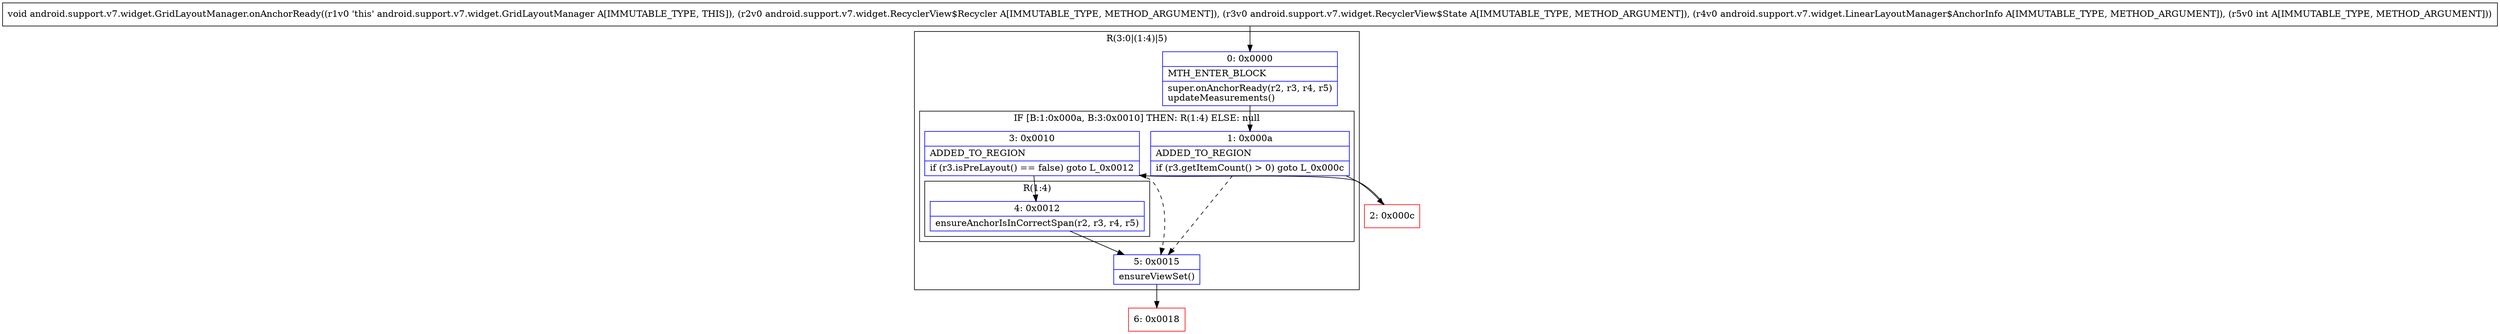 digraph "CFG forandroid.support.v7.widget.GridLayoutManager.onAnchorReady(Landroid\/support\/v7\/widget\/RecyclerView$Recycler;Landroid\/support\/v7\/widget\/RecyclerView$State;Landroid\/support\/v7\/widget\/LinearLayoutManager$AnchorInfo;I)V" {
subgraph cluster_Region_72090714 {
label = "R(3:0|(1:4)|5)";
node [shape=record,color=blue];
Node_0 [shape=record,label="{0\:\ 0x0000|MTH_ENTER_BLOCK\l|super.onAnchorReady(r2, r3, r4, r5)\lupdateMeasurements()\l}"];
subgraph cluster_IfRegion_1796886606 {
label = "IF [B:1:0x000a, B:3:0x0010] THEN: R(1:4) ELSE: null";
node [shape=record,color=blue];
Node_1 [shape=record,label="{1\:\ 0x000a|ADDED_TO_REGION\l|if (r3.getItemCount() \> 0) goto L_0x000c\l}"];
Node_3 [shape=record,label="{3\:\ 0x0010|ADDED_TO_REGION\l|if (r3.isPreLayout() == false) goto L_0x0012\l}"];
subgraph cluster_Region_1454299008 {
label = "R(1:4)";
node [shape=record,color=blue];
Node_4 [shape=record,label="{4\:\ 0x0012|ensureAnchorIsInCorrectSpan(r2, r3, r4, r5)\l}"];
}
}
Node_5 [shape=record,label="{5\:\ 0x0015|ensureViewSet()\l}"];
}
Node_2 [shape=record,color=red,label="{2\:\ 0x000c}"];
Node_6 [shape=record,color=red,label="{6\:\ 0x0018}"];
MethodNode[shape=record,label="{void android.support.v7.widget.GridLayoutManager.onAnchorReady((r1v0 'this' android.support.v7.widget.GridLayoutManager A[IMMUTABLE_TYPE, THIS]), (r2v0 android.support.v7.widget.RecyclerView$Recycler A[IMMUTABLE_TYPE, METHOD_ARGUMENT]), (r3v0 android.support.v7.widget.RecyclerView$State A[IMMUTABLE_TYPE, METHOD_ARGUMENT]), (r4v0 android.support.v7.widget.LinearLayoutManager$AnchorInfo A[IMMUTABLE_TYPE, METHOD_ARGUMENT]), (r5v0 int A[IMMUTABLE_TYPE, METHOD_ARGUMENT])) }"];
MethodNode -> Node_0;
Node_0 -> Node_1;
Node_1 -> Node_2;
Node_1 -> Node_5[style=dashed];
Node_3 -> Node_4;
Node_3 -> Node_5[style=dashed];
Node_4 -> Node_5;
Node_5 -> Node_6;
Node_2 -> Node_3;
}

